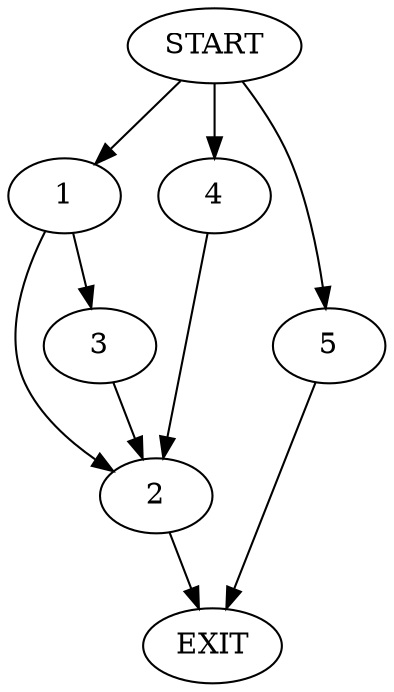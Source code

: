 digraph {
0 [label="START"]
6 [label="EXIT"]
0 -> 1
1 -> 2
1 -> 3
3 -> 2
2 -> 6
0 -> 4
4 -> 2
0 -> 5
5 -> 6
}
